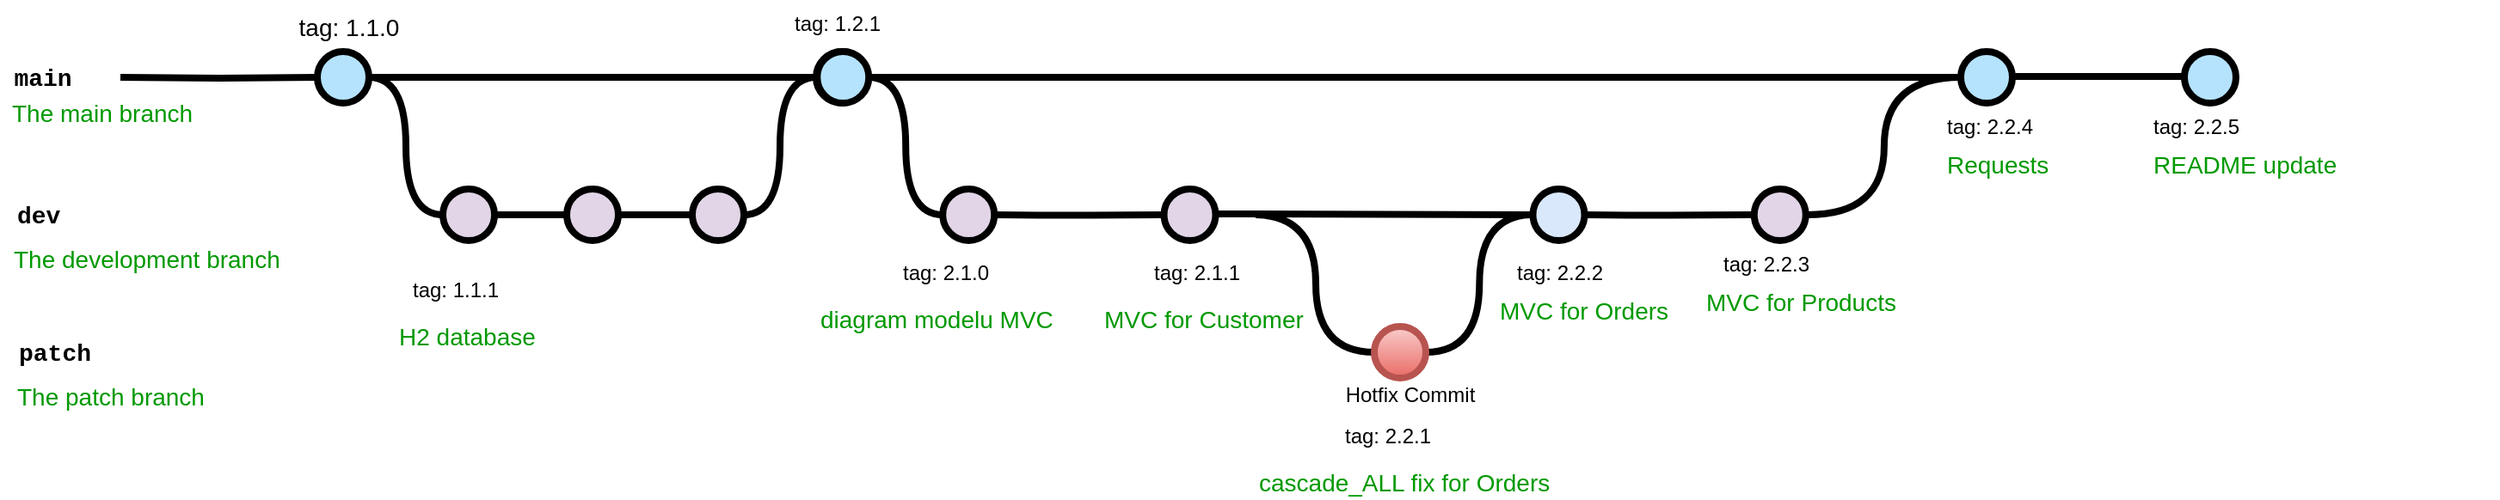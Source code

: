 <mxfile version="18.0.2" type="device"><diagram id="yPxyJZ8AM_hMuL3Unpa9" name="simple gitflow"><mxGraphModel dx="1436" dy="823" grid="1" gridSize="10" guides="1" tooltips="1" connect="1" arrows="1" fold="1" page="1" pageScale="1" pageWidth="1100" pageHeight="850" math="0" shadow="0"><root><mxCell id="0"/><mxCell id="1" parent="0"/><mxCell id="9hBKPDzoitwpIBdzFDQ7-23" value="" style="edgeStyle=orthogonalEdgeStyle;rounded=0;html=1;jettySize=auto;orthogonalLoop=1;plain-blue;endArrow=none;endFill=0;strokeWidth=4;strokeColor=#000000;" parent="1" source="9hBKPDzoitwpIBdzFDQ7-25" target="9hBKPDzoitwpIBdzFDQ7-26" edge="1"><mxGeometry x="304.5" y="180" as="geometry"/></mxCell><mxCell id="9hBKPDzoitwpIBdzFDQ7-24" style="edgeStyle=orthogonalEdgeStyle;curved=1;rounded=0;html=1;exitX=1;exitY=0.5;exitPerimeter=0;entryX=0;entryY=0.5;entryPerimeter=0;endArrow=none;endFill=0;jettySize=auto;orthogonalLoop=1;strokeWidth=4;fontSize=15;" parent="1" source="9hBKPDzoitwpIBdzFDQ7-25" target="9hBKPDzoitwpIBdzFDQ7-30" edge="1"><mxGeometry relative="1" as="geometry"/></mxCell><mxCell id="9hBKPDzoitwpIBdzFDQ7-25" value="" style="verticalLabelPosition=bottom;verticalAlign=top;html=1;strokeWidth=4;shape=mxgraph.flowchart.on-page_reference;plain-blue;gradientColor=none;fillColor=#B5E3Fe;strokeColor=#000000;" parent="1" vertex="1"><mxGeometry x="274.5" y="165" width="30" height="30" as="geometry"/></mxCell><mxCell id="9hBKPDzoitwpIBdzFDQ7-41" value="" style="edgeStyle=orthogonalEdgeStyle;curved=1;rounded=0;orthogonalLoop=1;jettySize=auto;html=1;endArrow=none;endFill=0;strokeWidth=4;fontFamily=Courier New;fontSize=16;entryX=0;entryY=0.5;entryDx=0;entryDy=0;entryPerimeter=0;" parent="1" source="9hBKPDzoitwpIBdzFDQ7-26" target="1_LEHkyKNnAvnT0dhkEH-39" edge="1"><mxGeometry relative="1" as="geometry"><mxPoint x="1180" y="180" as="targetPoint"/></mxGeometry></mxCell><mxCell id="9hBKPDzoitwpIBdzFDQ7-26" value="" style="verticalLabelPosition=bottom;verticalAlign=top;html=1;strokeWidth=4;shape=mxgraph.flowchart.on-page_reference;plain-blue;gradientColor=none;strokeColor=#000000;" parent="1" vertex="1"><mxGeometry x="564.5" y="165" width="30" height="30" as="geometry"/></mxCell><mxCell id="9hBKPDzoitwpIBdzFDQ7-52" value="" style="edgeStyle=orthogonalEdgeStyle;curved=1;rounded=0;orthogonalLoop=1;jettySize=auto;html=1;endArrow=none;endFill=0;strokeWidth=4;fontFamily=Courier New;fontSize=16;entryX=0;entryY=0.5;entryDx=0;entryDy=0;entryPerimeter=0;" parent="1" target="9hBKPDzoitwpIBdzFDQ7-50" edge="1"><mxGeometry relative="1" as="geometry"><mxPoint x="799.5" y="355" as="targetPoint"/><mxPoint x="820" y="260" as="sourcePoint"/></mxGeometry></mxCell><mxCell id="9hBKPDzoitwpIBdzFDQ7-55" value="" style="verticalLabelPosition=bottom;verticalAlign=top;html=1;strokeWidth=4;shape=mxgraph.flowchart.on-page_reference;plain-blue;gradientColor=none;strokeColor=#000000;" parent="1" vertex="1"><mxGeometry x="981.25" y="245" width="30" height="30" as="geometry"/></mxCell><mxCell id="9hBKPDzoitwpIBdzFDQ7-27" value="" style="edgeStyle=orthogonalEdgeStyle;rounded=0;html=1;jettySize=auto;orthogonalLoop=1;strokeWidth=4;endArrow=none;endFill=0;" parent="1" target="9hBKPDzoitwpIBdzFDQ7-25" edge="1"><mxGeometry x="204.5" y="180" as="geometry"><mxPoint x="160" y="180" as="sourcePoint"/></mxGeometry></mxCell><mxCell id="9hBKPDzoitwpIBdzFDQ7-28" value="main" style="text;html=1;strokeColor=none;fillColor=none;align=center;verticalAlign=middle;whiteSpace=wrap;overflow=hidden;fontSize=14;fontStyle=1;fontFamily=Courier New;" parent="1" vertex="1"><mxGeometry x="90" y="170" width="50" height="20" as="geometry"/></mxCell><mxCell id="9hBKPDzoitwpIBdzFDQ7-29" style="edgeStyle=orthogonalEdgeStyle;curved=1;rounded=0;html=1;exitX=1;exitY=0.5;exitPerimeter=0;entryX=0;entryY=0.5;entryPerimeter=0;endArrow=none;endFill=0;jettySize=auto;orthogonalLoop=1;strokeWidth=4;fontSize=15;" parent="1" source="9hBKPDzoitwpIBdzFDQ7-30" target="9hBKPDzoitwpIBdzFDQ7-32" edge="1"><mxGeometry relative="1" as="geometry"/></mxCell><mxCell id="9hBKPDzoitwpIBdzFDQ7-30" value="" style="verticalLabelPosition=bottom;verticalAlign=top;html=1;strokeWidth=4;shape=mxgraph.flowchart.on-page_reference;plain-purple;gradientColor=none;strokeColor=#000000;" parent="1" vertex="1"><mxGeometry x="347.5" y="245" width="30" height="30" as="geometry"/></mxCell><mxCell id="9hBKPDzoitwpIBdzFDQ7-31" style="edgeStyle=orthogonalEdgeStyle;curved=1;rounded=0;html=1;exitX=1;exitY=0.5;exitPerimeter=0;entryX=0;entryY=0.5;entryPerimeter=0;endArrow=none;endFill=0;jettySize=auto;orthogonalLoop=1;strokeWidth=4;fontSize=15;" parent="1" source="9hBKPDzoitwpIBdzFDQ7-32" target="9hBKPDzoitwpIBdzFDQ7-34" edge="1"><mxGeometry relative="1" as="geometry"/></mxCell><mxCell id="9hBKPDzoitwpIBdzFDQ7-32" value="" style="verticalLabelPosition=bottom;verticalAlign=top;html=1;strokeWidth=4;shape=mxgraph.flowchart.on-page_reference;plain-purple;gradientColor=none;strokeColor=#000000;" parent="1" vertex="1"><mxGeometry x="419.5" y="245" width="30" height="30" as="geometry"/></mxCell><mxCell id="9hBKPDzoitwpIBdzFDQ7-33" style="edgeStyle=orthogonalEdgeStyle;curved=1;rounded=0;html=1;exitX=1;exitY=0.5;exitPerimeter=0;entryX=0;entryY=0.5;entryPerimeter=0;endArrow=none;endFill=0;jettySize=auto;orthogonalLoop=1;strokeWidth=4;fontSize=15;" parent="1" source="9hBKPDzoitwpIBdzFDQ7-34" target="9hBKPDzoitwpIBdzFDQ7-26" edge="1"><mxGeometry relative="1" as="geometry"/></mxCell><mxCell id="9hBKPDzoitwpIBdzFDQ7-34" value="" style="verticalLabelPosition=bottom;verticalAlign=top;html=1;strokeWidth=4;shape=mxgraph.flowchart.on-page_reference;plain-purple;gradientColor=none;strokeColor=#000000;" parent="1" vertex="1"><mxGeometry x="492.5" y="245" width="30" height="30" as="geometry"/></mxCell><mxCell id="9hBKPDzoitwpIBdzFDQ7-35" value="dev" style="text;html=1;strokeColor=none;fillColor=none;align=left;verticalAlign=middle;whiteSpace=wrap;overflow=hidden;fontSize=14;fontStyle=1;fontFamily=Courier New;" parent="1" vertex="1"><mxGeometry x="97.5" y="250" width="240" height="20" as="geometry"/></mxCell><mxCell id="9hBKPDzoitwpIBdzFDQ7-37" value="The main branch&lt;br&gt;" style="text;html=1;strokeColor=none;fillColor=none;align=left;verticalAlign=middle;whiteSpace=wrap;overflow=hidden;fontSize=14;fontStyle=0;fontColor=#009900;" parent="1" vertex="1"><mxGeometry x="95.25" y="190" width="132.25" height="20" as="geometry"/></mxCell><mxCell id="9hBKPDzoitwpIBdzFDQ7-38" value="The development branch" style="text;html=1;strokeColor=none;fillColor=none;align=left;verticalAlign=middle;whiteSpace=wrap;overflow=hidden;fontSize=14;fontStyle=0;fontColor=#009900;" parent="1" vertex="1"><mxGeometry x="96.25" y="275" width="202.25" height="20" as="geometry"/></mxCell><mxCell id="9hBKPDzoitwpIBdzFDQ7-39" value="tag: 1.1.0" style="text;html=1;strokeColor=none;fillColor=none;align=center;verticalAlign=middle;whiteSpace=wrap;overflow=hidden;fontSize=14;" parent="1" vertex="1"><mxGeometry x="258.38" y="140" width="70" height="20" as="geometry"/></mxCell><mxCell id="9hBKPDzoitwpIBdzFDQ7-54" value="" style="edgeStyle=orthogonalEdgeStyle;curved=1;rounded=0;orthogonalLoop=1;jettySize=auto;html=1;endArrow=none;endFill=0;strokeWidth=4;fontFamily=Courier New;fontSize=16;entryX=0;entryY=0.5;entryDx=0;entryDy=0;entryPerimeter=0;" parent="1" source="9hBKPDzoitwpIBdzFDQ7-50" target="9hBKPDzoitwpIBdzFDQ7-55" edge="1"><mxGeometry relative="1" as="geometry"><mxPoint x="1012.25" y="340" as="targetPoint"/></mxGeometry></mxCell><mxCell id="9hBKPDzoitwpIBdzFDQ7-50" value="" style="verticalLabelPosition=bottom;verticalAlign=top;html=1;strokeWidth=4;shape=mxgraph.flowchart.on-page_reference;plain-blue;gradientColor=#EA6B66;strokeColor=#B85450;fillColor=#F8CECC;" parent="1" vertex="1"><mxGeometry x="889" y="325" width="30" height="30" as="geometry"/></mxCell><mxCell id="9hBKPDzoitwpIBdzFDQ7-58" value="Hotfix Commit" style="text;html=1;strokeColor=none;fillColor=none;align=center;verticalAlign=middle;whiteSpace=wrap;overflow=hidden;" parent="1" vertex="1"><mxGeometry x="869.5" y="350" width="80" height="30" as="geometry"/></mxCell><mxCell id="1_LEHkyKNnAvnT0dhkEH-1" value="tag: 1.1.1" style="text;whiteSpace=wrap;html=1;" vertex="1" parent="1"><mxGeometry x="328.38" y="290" width="80" height="30" as="geometry"/></mxCell><mxCell id="1_LEHkyKNnAvnT0dhkEH-2" value="tag: 1.2.1" style="text;whiteSpace=wrap;html=1;" vertex="1" parent="1"><mxGeometry x="550" y="135" width="80" height="30" as="geometry"/></mxCell><mxCell id="1_LEHkyKNnAvnT0dhkEH-3" value="H2 database" style="text;html=1;strokeColor=none;fillColor=none;align=left;verticalAlign=middle;whiteSpace=wrap;overflow=hidden;fontSize=14;fontStyle=0;fontColor=#009900;" vertex="1" parent="1"><mxGeometry x="320.25" y="320" width="202.25" height="20" as="geometry"/></mxCell><mxCell id="1_LEHkyKNnAvnT0dhkEH-6" style="edgeStyle=orthogonalEdgeStyle;curved=1;rounded=0;html=1;exitX=1;exitY=0.5;exitPerimeter=0;entryX=0;entryY=0.5;entryPerimeter=0;endArrow=none;endFill=0;jettySize=auto;orthogonalLoop=1;strokeWidth=4;fontSize=15;" edge="1" parent="1" source="1_LEHkyKNnAvnT0dhkEH-7" target="1_LEHkyKNnAvnT0dhkEH-8"><mxGeometry relative="1" as="geometry"/></mxCell><mxCell id="1_LEHkyKNnAvnT0dhkEH-7" value="" style="verticalLabelPosition=bottom;verticalAlign=top;html=1;strokeWidth=4;shape=mxgraph.flowchart.on-page_reference;plain-blue;gradientColor=none;fillColor=#B5E3Fe;strokeColor=#000000;" vertex="1" parent="1"><mxGeometry x="565.12" y="165" width="30" height="30" as="geometry"/></mxCell><mxCell id="1_LEHkyKNnAvnT0dhkEH-8" value="" style="verticalLabelPosition=bottom;verticalAlign=top;html=1;strokeWidth=4;shape=mxgraph.flowchart.on-page_reference;plain-purple;gradientColor=none;strokeColor=#000000;" vertex="1" parent="1"><mxGeometry x="638.12" y="245" width="30" height="30" as="geometry"/></mxCell><mxCell id="1_LEHkyKNnAvnT0dhkEH-10" value="tag: 2.1.0" style="text;whiteSpace=wrap;html=1;" vertex="1" parent="1"><mxGeometry x="613.12" y="280" width="80" height="30" as="geometry"/></mxCell><mxCell id="1_LEHkyKNnAvnT0dhkEH-11" value="diagram modelu MVC" style="text;html=1;strokeColor=none;fillColor=none;align=left;verticalAlign=middle;whiteSpace=wrap;overflow=hidden;fontSize=14;fontStyle=0;fontColor=#009900;" vertex="1" parent="1"><mxGeometry x="564.5" y="310" width="202.25" height="20" as="geometry"/></mxCell><mxCell id="1_LEHkyKNnAvnT0dhkEH-12" style="edgeStyle=orthogonalEdgeStyle;curved=1;rounded=0;html=1;exitX=1;exitY=0.5;exitPerimeter=0;entryX=0;entryY=0.5;entryPerimeter=0;endArrow=none;endFill=0;jettySize=auto;orthogonalLoop=1;strokeWidth=4;fontSize=15;" edge="1" parent="1" target="1_LEHkyKNnAvnT0dhkEH-13"><mxGeometry relative="1" as="geometry"><mxPoint x="668.12" y="260" as="sourcePoint"/></mxGeometry></mxCell><mxCell id="1_LEHkyKNnAvnT0dhkEH-13" value="" style="verticalLabelPosition=bottom;verticalAlign=top;html=1;strokeWidth=4;shape=mxgraph.flowchart.on-page_reference;plain-purple;gradientColor=none;strokeColor=#000000;" vertex="1" parent="1"><mxGeometry x="766.75" y="245" width="30" height="30" as="geometry"/></mxCell><mxCell id="1_LEHkyKNnAvnT0dhkEH-14" value="tag: 2.1.1" style="text;whiteSpace=wrap;html=1;" vertex="1" parent="1"><mxGeometry x="758.74" y="280" width="80" height="30" as="geometry"/></mxCell><mxCell id="1_LEHkyKNnAvnT0dhkEH-15" value="MVC for Customer" style="text;html=1;strokeColor=none;fillColor=none;align=left;verticalAlign=middle;whiteSpace=wrap;overflow=hidden;fontSize=14;fontStyle=0;fontColor=#009900;" vertex="1" parent="1"><mxGeometry x="730" y="310" width="202.25" height="20" as="geometry"/></mxCell><mxCell id="1_LEHkyKNnAvnT0dhkEH-19" value="" style="edgeStyle=orthogonalEdgeStyle;curved=1;rounded=0;orthogonalLoop=1;jettySize=auto;html=1;endArrow=none;endFill=0;strokeWidth=4;fontFamily=Courier New;fontSize=16;" edge="1" parent="1"><mxGeometry relative="1" as="geometry"><mxPoint x="796.75" y="259.5" as="sourcePoint"/><mxPoint x="820" y="260" as="targetPoint"/></mxGeometry></mxCell><mxCell id="1_LEHkyKNnAvnT0dhkEH-20" value="patch" style="text;html=1;strokeColor=none;fillColor=none;align=left;verticalAlign=middle;whiteSpace=wrap;overflow=hidden;fontSize=14;fontStyle=1;fontFamily=Courier New;" vertex="1" parent="1"><mxGeometry x="98.75" y="330" width="240" height="20" as="geometry"/></mxCell><mxCell id="1_LEHkyKNnAvnT0dhkEH-21" value="The patch branch" style="text;html=1;strokeColor=none;fillColor=none;align=left;verticalAlign=middle;whiteSpace=wrap;overflow=hidden;fontSize=14;fontStyle=0;fontColor=#009900;" vertex="1" parent="1"><mxGeometry x="97.5" y="355" width="202.25" height="20" as="geometry"/></mxCell><mxCell id="1_LEHkyKNnAvnT0dhkEH-22" value="tag: 2.2.1" style="text;whiteSpace=wrap;html=1;" vertex="1" parent="1"><mxGeometry x="869.5" y="375" width="80" height="30" as="geometry"/></mxCell><mxCell id="1_LEHkyKNnAvnT0dhkEH-23" value="cascade_ALL fix for Orders" style="text;html=1;strokeColor=none;fillColor=none;align=left;verticalAlign=middle;whiteSpace=wrap;overflow=hidden;fontSize=14;fontStyle=0;fontColor=#009900;" vertex="1" parent="1"><mxGeometry x="820" y="405" width="202.25" height="20" as="geometry"/></mxCell><mxCell id="1_LEHkyKNnAvnT0dhkEH-24" value="" style="edgeStyle=orthogonalEdgeStyle;curved=1;rounded=0;orthogonalLoop=1;jettySize=auto;html=1;endArrow=none;endFill=0;strokeWidth=4;fontFamily=Courier New;fontSize=16;entryX=0;entryY=0.5;entryDx=0;entryDy=0;entryPerimeter=0;" edge="1" parent="1" target="9hBKPDzoitwpIBdzFDQ7-55"><mxGeometry relative="1" as="geometry"><mxPoint x="820" y="259.5" as="sourcePoint"/><mxPoint x="905.5" y="259.5" as="targetPoint"/></mxGeometry></mxCell><mxCell id="1_LEHkyKNnAvnT0dhkEH-28" style="edgeStyle=orthogonalEdgeStyle;curved=1;rounded=0;html=1;exitX=1;exitY=0.5;exitPerimeter=0;entryX=0;entryY=0.5;entryPerimeter=0;endArrow=none;endFill=0;jettySize=auto;orthogonalLoop=1;strokeWidth=4;fontSize=15;" edge="1" parent="1" target="1_LEHkyKNnAvnT0dhkEH-29"><mxGeometry relative="1" as="geometry"><mxPoint x="1011.25" y="260" as="sourcePoint"/></mxGeometry></mxCell><mxCell id="1_LEHkyKNnAvnT0dhkEH-29" value="" style="verticalLabelPosition=bottom;verticalAlign=top;html=1;strokeWidth=4;shape=mxgraph.flowchart.on-page_reference;plain-purple;gradientColor=none;strokeColor=#000000;" vertex="1" parent="1"><mxGeometry x="1109.88" y="245" width="30" height="30" as="geometry"/></mxCell><mxCell id="1_LEHkyKNnAvnT0dhkEH-31" value="tag: 2.2.2" style="text;whiteSpace=wrap;html=1;" vertex="1" parent="1"><mxGeometry x="970" y="280" width="80" height="30" as="geometry"/></mxCell><mxCell id="1_LEHkyKNnAvnT0dhkEH-32" value="MVC for Orders" style="text;html=1;strokeColor=none;fillColor=none;align=left;verticalAlign=middle;whiteSpace=wrap;overflow=hidden;fontSize=14;fontStyle=0;fontColor=#009900;" vertex="1" parent="1"><mxGeometry x="960" y="305" width="202.25" height="20" as="geometry"/></mxCell><mxCell id="1_LEHkyKNnAvnT0dhkEH-35" value="tag: 2.2.3" style="text;whiteSpace=wrap;html=1;" vertex="1" parent="1"><mxGeometry x="1090" y="275" width="80" height="30" as="geometry"/></mxCell><mxCell id="1_LEHkyKNnAvnT0dhkEH-36" value="MVC for Products" style="text;html=1;strokeColor=none;fillColor=none;align=left;verticalAlign=middle;whiteSpace=wrap;overflow=hidden;fontSize=14;fontStyle=0;fontColor=#009900;" vertex="1" parent="1"><mxGeometry x="1080" y="300" width="202.25" height="20" as="geometry"/></mxCell><mxCell id="1_LEHkyKNnAvnT0dhkEH-38" style="edgeStyle=orthogonalEdgeStyle;curved=1;rounded=0;html=1;exitX=1;exitY=0.5;exitPerimeter=0;entryX=0;entryY=0.5;entryPerimeter=0;endArrow=none;endFill=0;jettySize=auto;orthogonalLoop=1;strokeWidth=4;fontSize=15;entryDx=0;entryDy=0;" edge="1" parent="1" target="1_LEHkyKNnAvnT0dhkEH-39"><mxGeometry relative="1" as="geometry"><mxPoint x="1139.88" y="260" as="sourcePoint"/><mxPoint x="1181.88" y="180" as="targetPoint"/></mxGeometry></mxCell><mxCell id="1_LEHkyKNnAvnT0dhkEH-39" value="" style="verticalLabelPosition=bottom;verticalAlign=top;html=1;strokeWidth=4;shape=mxgraph.flowchart.on-page_reference;plain-blue;gradientColor=none;fillColor=#B5E3Fe;strokeColor=#000000;" vertex="1" parent="1"><mxGeometry x="1230" y="165" width="30" height="30" as="geometry"/></mxCell><mxCell id="1_LEHkyKNnAvnT0dhkEH-40" value="tag: 2.2.4" style="text;whiteSpace=wrap;html=1;" vertex="1" parent="1"><mxGeometry x="1220" y="195" width="80" height="30" as="geometry"/></mxCell><mxCell id="1_LEHkyKNnAvnT0dhkEH-41" value="Requests" style="text;html=1;strokeColor=none;fillColor=none;align=left;verticalAlign=middle;whiteSpace=wrap;overflow=hidden;fontSize=14;fontStyle=0;fontColor=#009900;" vertex="1" parent="1"><mxGeometry x="1220" y="220" width="202.25" height="20" as="geometry"/></mxCell><mxCell id="1_LEHkyKNnAvnT0dhkEH-42" value="" style="edgeStyle=orthogonalEdgeStyle;curved=1;rounded=0;orthogonalLoop=1;jettySize=auto;html=1;endArrow=none;endFill=0;strokeWidth=4;fontFamily=Courier New;fontSize=16;" edge="1" parent="1"><mxGeometry relative="1" as="geometry"><mxPoint x="1260" y="179.5" as="sourcePoint"/><mxPoint x="1365.5" y="179.5" as="targetPoint"/></mxGeometry></mxCell><mxCell id="1_LEHkyKNnAvnT0dhkEH-43" value="" style="verticalLabelPosition=bottom;verticalAlign=top;html=1;strokeWidth=4;shape=mxgraph.flowchart.on-page_reference;plain-blue;gradientColor=none;fillColor=#B5E3Fe;strokeColor=#000000;" vertex="1" parent="1"><mxGeometry x="1360" y="165" width="30" height="30" as="geometry"/></mxCell><mxCell id="1_LEHkyKNnAvnT0dhkEH-45" value="tag: 2.2.5" style="text;whiteSpace=wrap;html=1;" vertex="1" parent="1"><mxGeometry x="1340" y="195" width="80" height="30" as="geometry"/></mxCell><mxCell id="1_LEHkyKNnAvnT0dhkEH-46" value="README update" style="text;html=1;strokeColor=none;fillColor=none;align=left;verticalAlign=middle;whiteSpace=wrap;overflow=hidden;fontSize=14;fontStyle=0;fontColor=#009900;" vertex="1" parent="1"><mxGeometry x="1340" y="220" width="202.25" height="20" as="geometry"/></mxCell></root></mxGraphModel></diagram></mxfile>
